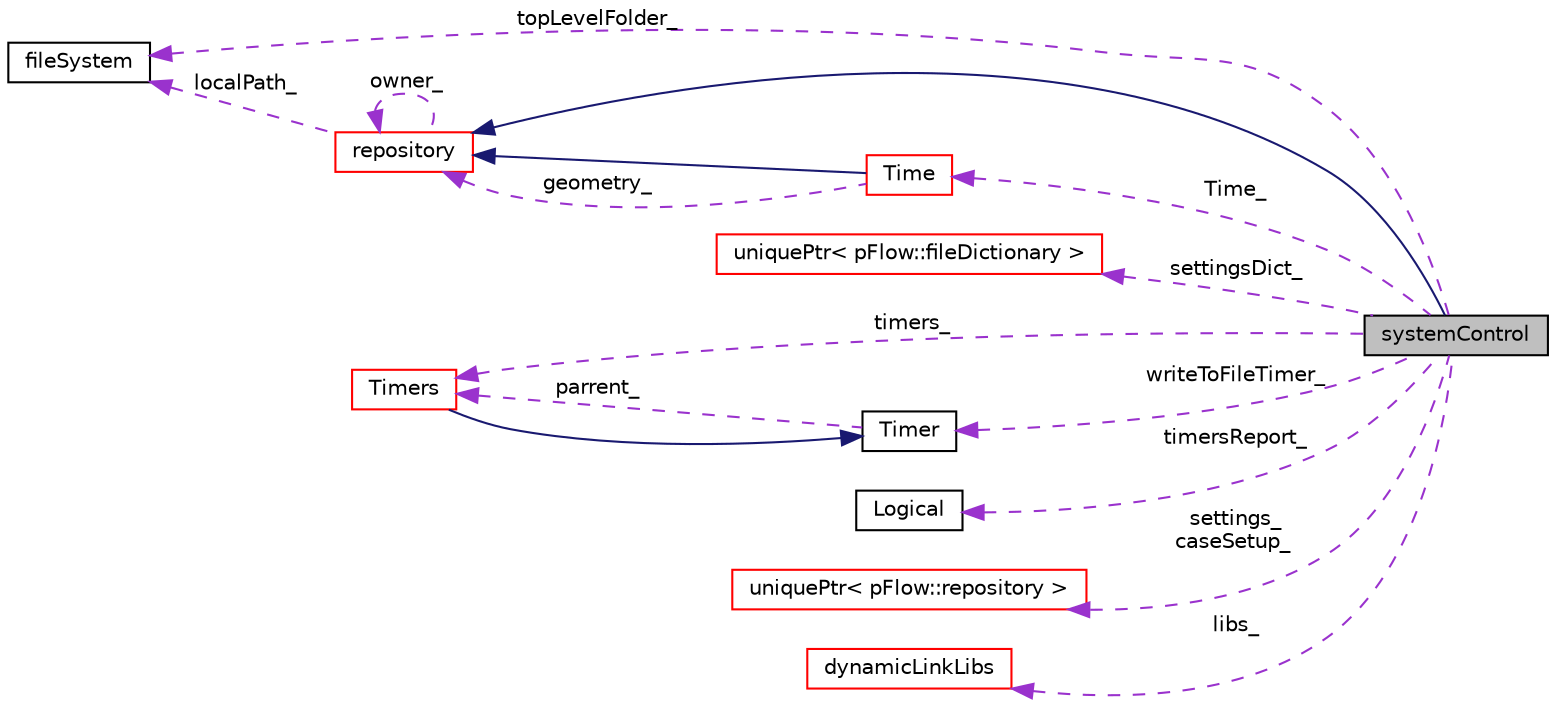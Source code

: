 digraph "systemControl"
{
 // LATEX_PDF_SIZE
  edge [fontname="Helvetica",fontsize="10",labelfontname="Helvetica",labelfontsize="10"];
  node [fontname="Helvetica",fontsize="10",shape=record];
  rankdir="LR";
  Node1 [label="systemControl",height=0.2,width=0.4,color="black", fillcolor="grey75", style="filled", fontcolor="black",tooltip=" "];
  Node2 -> Node1 [dir="back",color="midnightblue",fontsize="10",style="solid",fontname="Helvetica"];
  Node2 [label="repository",height=0.2,width=0.4,color="red", fillcolor="white", style="filled",URL="$classpFlow_1_1repository.html",tooltip=" "];
  Node2 -> Node2 [dir="back",color="darkorchid3",fontsize="10",style="dashed",label=" owner_" ,fontname="Helvetica"];
  Node7 -> Node2 [dir="back",color="darkorchid3",fontsize="10",style="dashed",label=" localPath_" ,fontname="Helvetica"];
  Node7 [label="fileSystem",height=0.2,width=0.4,color="black", fillcolor="white", style="filled",URL="$classpFlow_1_1fileSystem.html",tooltip="Manages file pathes, manupulate and combines them."];
  Node10 -> Node1 [dir="back",color="darkorchid3",fontsize="10",style="dashed",label=" Time_" ,fontname="Helvetica"];
  Node10 [label="Time",height=0.2,width=0.4,color="red", fillcolor="white", style="filled",URL="$classpFlow_1_1Time.html",tooltip=" "];
  Node2 -> Node10 [dir="back",color="midnightblue",fontsize="10",style="solid",fontname="Helvetica"];
  Node2 -> Node10 [dir="back",color="darkorchid3",fontsize="10",style="dashed",label=" geometry_" ,fontname="Helvetica"];
  Node16 -> Node1 [dir="back",color="darkorchid3",fontsize="10",style="dashed",label=" settingsDict_" ,fontname="Helvetica"];
  Node16 [label="uniquePtr\< pFlow::fileDictionary \>",height=0.2,width=0.4,color="red", fillcolor="white", style="filled",URL="$classpFlow_1_1uniquePtr.html",tooltip=" "];
  Node20 -> Node1 [dir="back",color="darkorchid3",fontsize="10",style="dashed",label=" timers_" ,fontname="Helvetica"];
  Node20 [label="Timers",height=0.2,width=0.4,color="red", fillcolor="white", style="filled",URL="$classpFlow_1_1Timers.html",tooltip=" "];
  Node21 -> Node20 [dir="back",color="midnightblue",fontsize="10",style="solid",fontname="Helvetica"];
  Node21 [label="Timer",height=0.2,width=0.4,color="black", fillcolor="white", style="filled",URL="$classpFlow_1_1Timer.html",tooltip=" "];
  Node20 -> Node21 [dir="back",color="darkorchid3",fontsize="10",style="dashed",label=" parrent_" ,fontname="Helvetica"];
  Node12 -> Node1 [dir="back",color="darkorchid3",fontsize="10",style="dashed",label=" timersReport_" ,fontname="Helvetica"];
  Node12 [label="Logical",height=0.2,width=0.4,color="black", fillcolor="white", style="filled",URL="$classpFlow_1_1Logical.html",tooltip="Holds a bool value and converts strings to bool."];
  Node26 -> Node1 [dir="back",color="darkorchid3",fontsize="10",style="dashed",label=" settings_\ncaseSetup_" ,fontname="Helvetica"];
  Node26 [label="uniquePtr\< pFlow::repository \>",height=0.2,width=0.4,color="red", fillcolor="white", style="filled",URL="$classpFlow_1_1uniquePtr.html",tooltip=" "];
  Node21 -> Node1 [dir="back",color="darkorchid3",fontsize="10",style="dashed",label=" writeToFileTimer_" ,fontname="Helvetica"];
  Node28 -> Node1 [dir="back",color="darkorchid3",fontsize="10",style="dashed",label=" libs_" ,fontname="Helvetica"];
  Node28 [label="dynamicLinkLibs",height=0.2,width=0.4,color="red", fillcolor="white", style="filled",URL="$classpFlow_1_1dynamicLinkLibs.html",tooltip=" "];
  Node7 -> Node1 [dir="back",color="darkorchid3",fontsize="10",style="dashed",label=" topLevelFolder_" ,fontname="Helvetica"];
}

